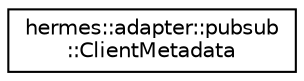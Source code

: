 digraph "Graphical Class Hierarchy"
{
 // LATEX_PDF_SIZE
  edge [fontname="Helvetica",fontsize="10",labelfontname="Helvetica",labelfontsize="10"];
  node [fontname="Helvetica",fontsize="10",shape=record];
  rankdir="LR";
  Node0 [label="hermes::adapter::pubsub\l::ClientMetadata",height=0.2,width=0.4,color="black", fillcolor="white", style="filled",URL="$structhermes_1_1adapter_1_1pubsub_1_1_client_metadata.html",tooltip=" "];
}
